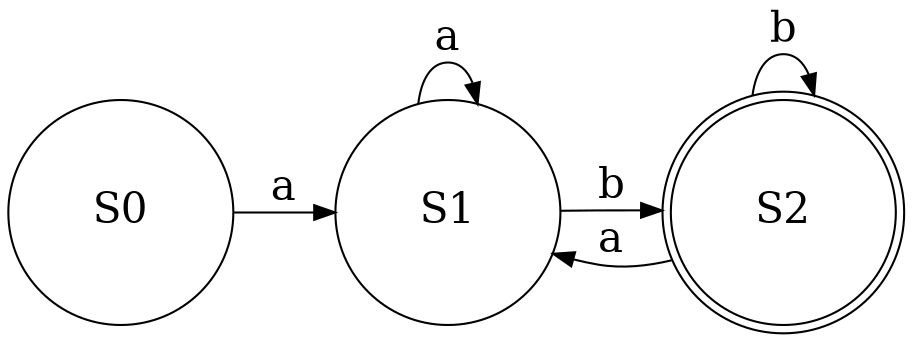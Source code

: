 digraph {
overlap = false;
splines = true;
rankdir = LR;
node [shape=circle, height=0.5, width=1.5, fontsize=20];
edge [fontsize=20];
graph[dpi=90];

"S0" [label="S0"];
"S1" [label="S1"];
"S2" [label="S2", peripheries=2];
"S0" -> "S1"[label="a"];"S1" -> "S1"[label="a"];"S1" -> "S2"[label="b"];"S2" -> "S1"[label="a"];"S2" -> "S2"[label="b"];}